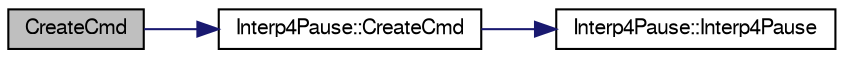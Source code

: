 digraph "CreateCmd"
{
  edge [fontname="FreeSans",fontsize="10",labelfontname="FreeSans",labelfontsize="10"];
  node [fontname="FreeSans",fontsize="10",shape=record];
  rankdir="LR";
  Node0 [label="CreateCmd",height=0.2,width=0.4,color="black", fillcolor="grey75", style="filled", fontcolor="black"];
  Node0 -> Node1 [color="midnightblue",fontsize="10",style="solid",fontname="FreeSans"];
  Node1 [label="Interp4Pause::CreateCmd",height=0.2,width=0.4,color="black", fillcolor="white", style="filled",URL="$classInterp4Pause.html#a83787a2f3cc02c0164597ff506fed3de",tooltip="Ta metoda nie musi być zdefiniowna w klasie bazowej. "];
  Node1 -> Node2 [color="midnightblue",fontsize="10",style="solid",fontname="FreeSans"];
  Node2 [label="Interp4Pause::Interp4Pause",height=0.2,width=0.4,color="black", fillcolor="white", style="filled",URL="$classInterp4Pause.html#a8ed3abb0ba307e144e4c07f586f48eb9"];
}
